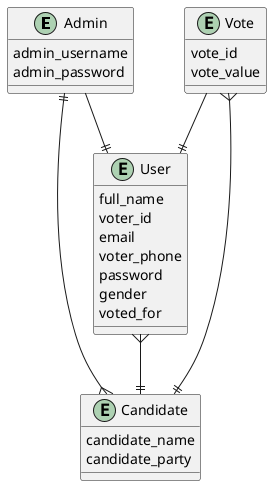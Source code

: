 @startuml ER Diagram
entity Admin {
  admin_username
  admin_password
}

entity User {
  full_name
  voter_id
  email
  voter_phone
  password
  gender
  voted_for
}

entity Candidate {
  candidate_name
  candidate_party
}

entity Vote {
  vote_id
  vote_value
}

Admin --|| User
Vote --|| User
Vote }--|| Candidate
Candidate }--|| Admin
User }--|| Candidate
@enduml
